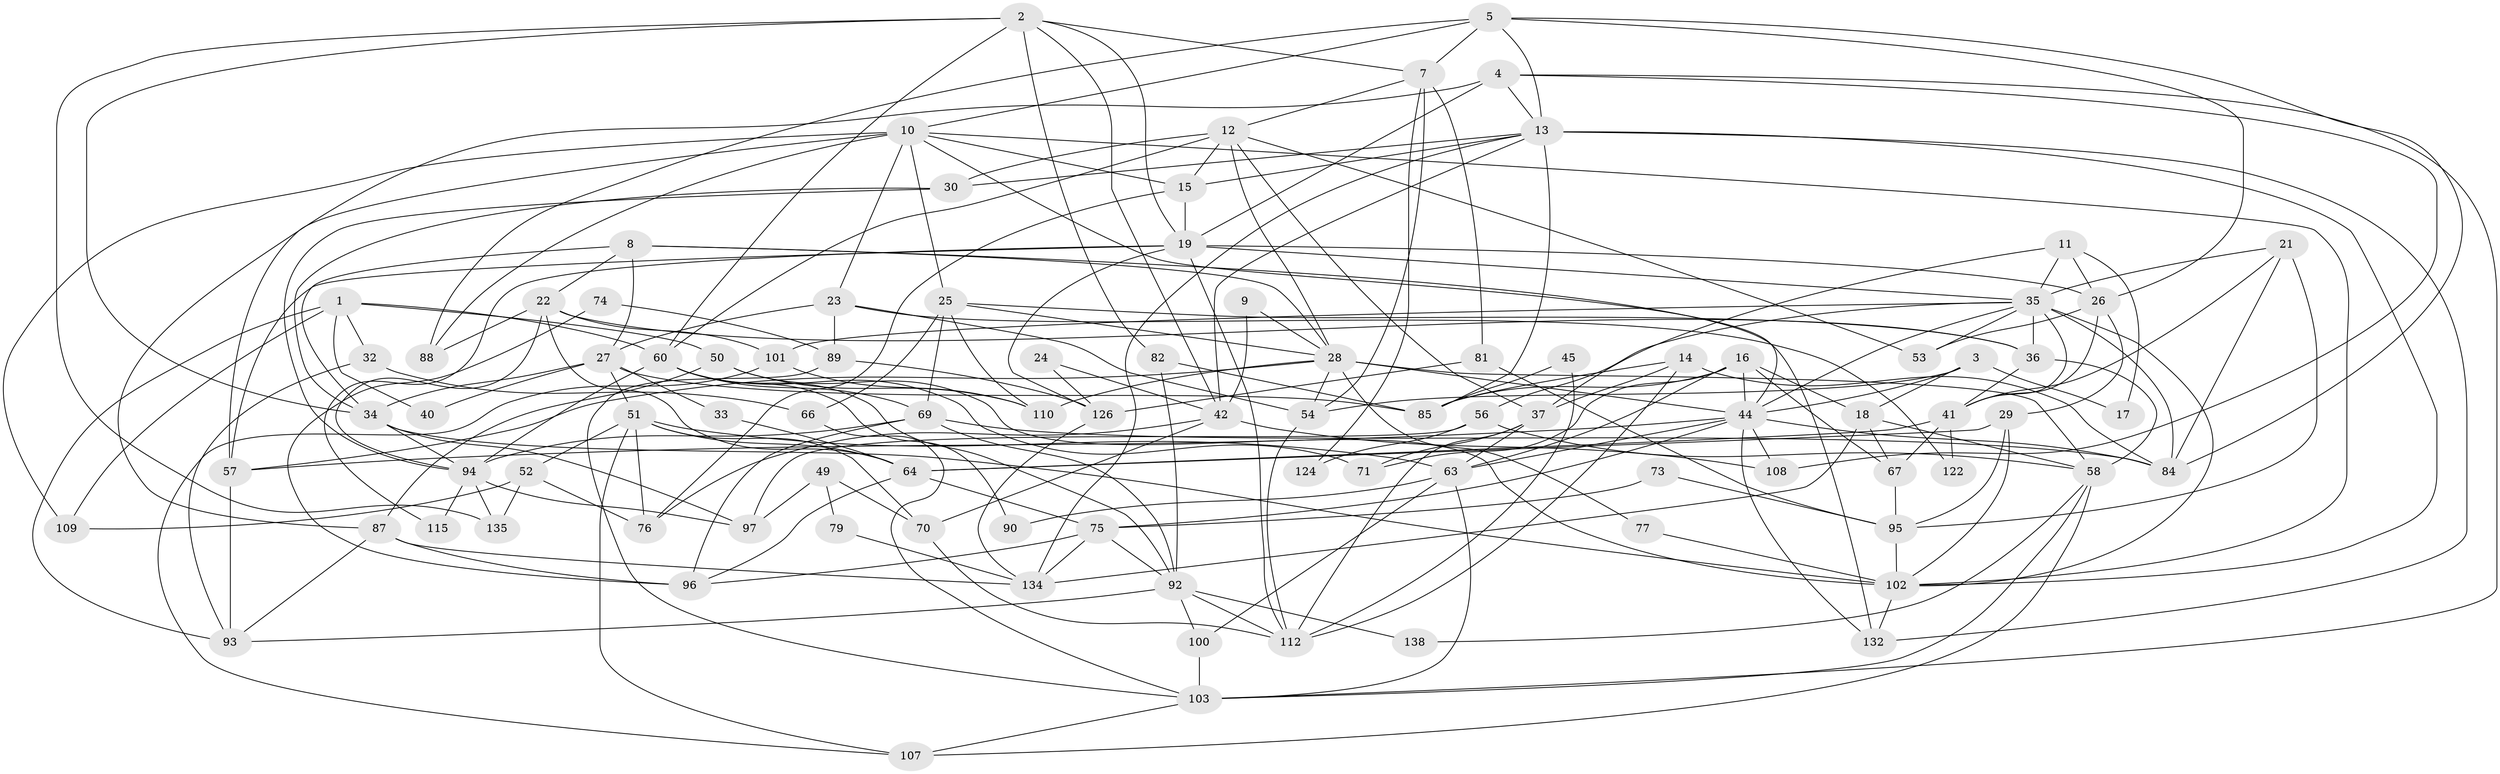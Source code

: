 // original degree distribution, {4: 0.2097902097902098, 3: 0.24475524475524477, 5: 0.21678321678321677, 2: 0.18181818181818182, 7: 0.055944055944055944, 6: 0.06993006993006994, 8: 0.02097902097902098}
// Generated by graph-tools (version 1.1) at 2025/11/02/27/25 16:11:22]
// undirected, 93 vertices, 229 edges
graph export_dot {
graph [start="1"]
  node [color=gray90,style=filled];
  1 [super="+38"];
  2 [super="+117"];
  3 [super="+113"];
  4 [super="+47"];
  5 [super="+6"];
  7 [super="+80"];
  8 [super="+114"];
  9;
  10 [super="+139"];
  11 [super="+20"];
  12 [super="+68"];
  13 [super="+48"];
  14;
  15 [super="+43"];
  16 [super="+141"];
  17;
  18 [super="+55"];
  19 [super="+106"];
  21 [super="+127"];
  22 [super="+133"];
  23 [super="+39"];
  24;
  25 [super="+59"];
  26 [super="+46"];
  27 [super="+31"];
  28 [super="+62"];
  29 [super="+125"];
  30;
  32;
  33;
  34 [super="+120"];
  35 [super="+65"];
  36 [super="+130"];
  37 [super="+116"];
  40;
  41;
  42 [super="+91"];
  44 [super="+118"];
  45;
  49;
  50;
  51 [super="+98"];
  52 [super="+78"];
  53;
  54;
  56 [super="+61"];
  57 [super="+119"];
  58 [super="+136"];
  60 [super="+142"];
  63 [super="+123"];
  64 [super="+104"];
  66;
  67;
  69 [super="+72"];
  70 [super="+83"];
  71;
  73;
  74;
  75 [super="+143"];
  76;
  77;
  79;
  81;
  82 [super="+105"];
  84;
  85 [super="+86"];
  87;
  88;
  89;
  90;
  92 [super="+121"];
  93;
  94 [super="+99"];
  95;
  96 [super="+111"];
  97;
  100;
  101 [super="+137"];
  102 [super="+128"];
  103 [super="+140"];
  107;
  108;
  109;
  110;
  112 [super="+131"];
  115;
  122;
  124;
  126 [super="+129"];
  132;
  134;
  135;
  138;
  1 -- 50 [weight=2];
  1 -- 93;
  1 -- 109;
  1 -- 32;
  1 -- 40;
  1 -- 60;
  2 -- 34;
  2 -- 19;
  2 -- 7;
  2 -- 135;
  2 -- 82;
  2 -- 60;
  2 -- 42;
  3 -- 54;
  3 -- 17;
  3 -- 44;
  3 -- 18;
  4 -- 87;
  4 -- 19;
  4 -- 108;
  4 -- 13;
  4 -- 103;
  5 -- 10;
  5 -- 26;
  5 -- 88;
  5 -- 84;
  5 -- 13;
  5 -- 7;
  7 -- 12;
  7 -- 81;
  7 -- 124;
  7 -- 54;
  8 -- 132;
  8 -- 22;
  8 -- 34;
  8 -- 28;
  8 -- 27;
  9 -- 42;
  9 -- 28;
  10 -- 23;
  10 -- 109;
  10 -- 102;
  10 -- 88;
  10 -- 15;
  10 -- 25;
  10 -- 44;
  10 -- 57;
  11 -- 37;
  11 -- 17;
  11 -- 26;
  11 -- 35;
  12 -- 37;
  12 -- 53;
  12 -- 30;
  12 -- 60;
  12 -- 28;
  12 -- 15;
  13 -- 132;
  13 -- 85;
  13 -- 134;
  13 -- 30;
  13 -- 102;
  13 -- 42;
  13 -- 15;
  14 -- 84;
  14 -- 85;
  14 -- 37;
  14 -- 112;
  15 -- 76;
  15 -- 19;
  16 -- 67;
  16 -- 63;
  16 -- 44;
  16 -- 18;
  16 -- 85;
  16 -- 71;
  18 -- 67;
  18 -- 134;
  18 -- 58;
  19 -- 35;
  19 -- 126 [weight=2];
  19 -- 112;
  19 -- 115;
  19 -- 26;
  19 -- 57;
  21 -- 95;
  21 -- 41;
  21 -- 84;
  21 -- 35;
  22 -- 36;
  22 -- 88;
  22 -- 94;
  22 -- 64;
  22 -- 101;
  23 -- 27;
  23 -- 54;
  23 -- 122;
  23 -- 89;
  24 -- 126;
  24 -- 42;
  25 -- 66;
  25 -- 110;
  25 -- 36;
  25 -- 69;
  25 -- 28;
  26 -- 41;
  26 -- 53;
  26 -- 29;
  27 -- 34;
  27 -- 33;
  27 -- 40;
  27 -- 51;
  27 -- 85;
  28 -- 77;
  28 -- 54;
  28 -- 110;
  28 -- 44;
  28 -- 58;
  28 -- 57;
  29 -- 95;
  29 -- 64;
  29 -- 102;
  30 -- 34;
  30 -- 94;
  32 -- 93;
  32 -- 66;
  33 -- 64;
  34 -- 97;
  34 -- 94;
  34 -- 102;
  35 -- 36;
  35 -- 53;
  35 -- 101;
  35 -- 84;
  35 -- 41;
  35 -- 44;
  35 -- 56;
  35 -- 102;
  36 -- 41;
  36 -- 58;
  37 -- 71;
  37 -- 63;
  37 -- 112;
  41 -- 67;
  41 -- 122;
  41 -- 64;
  42 -- 108;
  42 -- 70;
  42 -- 76;
  44 -- 63;
  44 -- 132;
  44 -- 108;
  44 -- 84;
  44 -- 75;
  44 -- 57;
  45 -- 112;
  45 -- 85;
  49 -- 97;
  49 -- 79;
  49 -- 70;
  50 -- 110;
  50 -- 87;
  50 -- 102;
  51 -- 76;
  51 -- 52;
  51 -- 63;
  51 -- 70;
  51 -- 107;
  51 -- 64;
  52 -- 109;
  52 -- 76;
  52 -- 135;
  54 -- 112;
  56 -- 97;
  56 -- 124;
  56 -- 58;
  57 -- 93;
  58 -- 138;
  58 -- 103;
  58 -- 107;
  60 -- 71;
  60 -- 94;
  60 -- 90;
  60 -- 92;
  60 -- 69;
  63 -- 90;
  63 -- 100;
  63 -- 103;
  64 -- 75;
  64 -- 96;
  66 -- 103;
  67 -- 95;
  69 -- 84;
  69 -- 94;
  69 -- 96;
  69 -- 92;
  70 -- 112;
  73 -- 95;
  73 -- 75;
  74 -- 89;
  74 -- 96;
  75 -- 134;
  75 -- 96;
  75 -- 92;
  77 -- 102;
  79 -- 134;
  81 -- 95;
  81 -- 126;
  82 -- 92;
  82 -- 85;
  87 -- 96;
  87 -- 93;
  87 -- 134;
  89 -- 103;
  89 -- 126;
  92 -- 93;
  92 -- 138;
  92 -- 112;
  92 -- 100;
  94 -- 97;
  94 -- 115;
  94 -- 135;
  95 -- 102;
  100 -- 103;
  101 -- 110;
  101 -- 107;
  102 -- 132;
  103 -- 107;
  126 -- 134;
}
